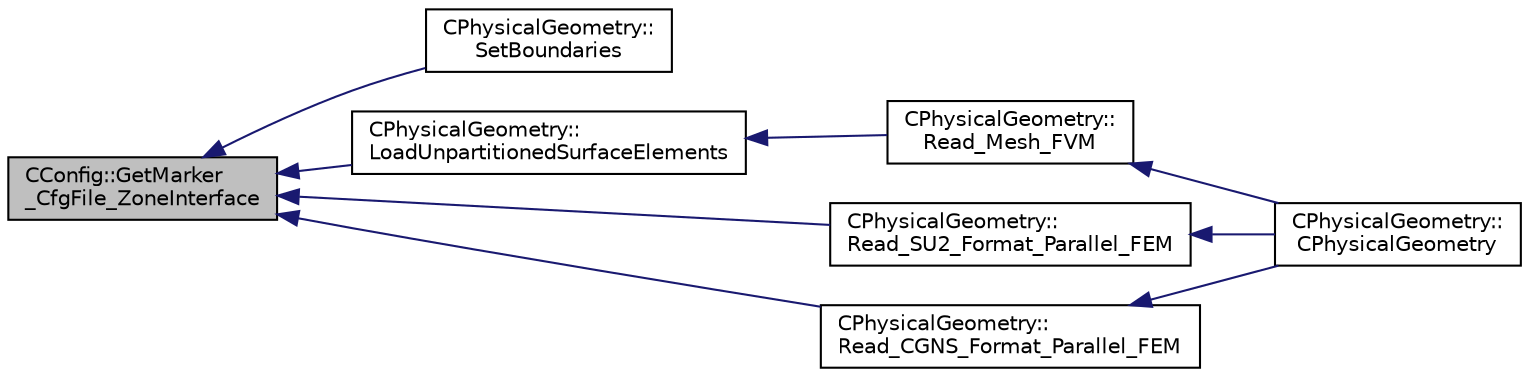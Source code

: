 digraph "CConfig::GetMarker_CfgFile_ZoneInterface"
{
  edge [fontname="Helvetica",fontsize="10",labelfontname="Helvetica",labelfontsize="10"];
  node [fontname="Helvetica",fontsize="10",shape=record];
  rankdir="LR";
  Node7271 [label="CConfig::GetMarker\l_CfgFile_ZoneInterface",height=0.2,width=0.4,color="black", fillcolor="grey75", style="filled", fontcolor="black"];
  Node7271 -> Node7272 [dir="back",color="midnightblue",fontsize="10",style="solid",fontname="Helvetica"];
  Node7272 [label="CPhysicalGeometry::\lSetBoundaries",height=0.2,width=0.4,color="black", fillcolor="white", style="filled",URL="$class_c_physical_geometry.html#a1350e4d05928db566e3d14fa5dc2587a",tooltip="Set the send receive boundaries of the grid. "];
  Node7271 -> Node7273 [dir="back",color="midnightblue",fontsize="10",style="solid",fontname="Helvetica"];
  Node7273 [label="CPhysicalGeometry::\lLoadUnpartitionedSurfaceElements",height=0.2,width=0.4,color="black", fillcolor="white", style="filled",URL="$class_c_physical_geometry.html#a23692062ec01893ef6b5ae53fcbbf022",tooltip="Loads the boundary elements (markers) from the mesh reader object into the primal element data struct..."];
  Node7273 -> Node7274 [dir="back",color="midnightblue",fontsize="10",style="solid",fontname="Helvetica"];
  Node7274 [label="CPhysicalGeometry::\lRead_Mesh_FVM",height=0.2,width=0.4,color="black", fillcolor="white", style="filled",URL="$class_c_physical_geometry.html#ad4096218a43c6a5ec4c56576c0c30e5b",tooltip="Reads the geometry of the grid and adjust the boundary conditions with the configuration file in para..."];
  Node7274 -> Node7275 [dir="back",color="midnightblue",fontsize="10",style="solid",fontname="Helvetica"];
  Node7275 [label="CPhysicalGeometry::\lCPhysicalGeometry",height=0.2,width=0.4,color="black", fillcolor="white", style="filled",URL="$class_c_physical_geometry.html#a075a737b341a64de5463ddd41096692e",tooltip="Reads the geometry of the grid and adjust the boundary conditions with the configuration file..."];
  Node7271 -> Node7276 [dir="back",color="midnightblue",fontsize="10",style="solid",fontname="Helvetica"];
  Node7276 [label="CPhysicalGeometry::\lRead_SU2_Format_Parallel_FEM",height=0.2,width=0.4,color="black", fillcolor="white", style="filled",URL="$class_c_physical_geometry.html#a8fb5c62d5c61dd689ea5d51d4f174831",tooltip="Reads for the FEM solver the geometry of the grid and adjust the boundary conditions with the configu..."];
  Node7276 -> Node7275 [dir="back",color="midnightblue",fontsize="10",style="solid",fontname="Helvetica"];
  Node7271 -> Node7277 [dir="back",color="midnightblue",fontsize="10",style="solid",fontname="Helvetica"];
  Node7277 [label="CPhysicalGeometry::\lRead_CGNS_Format_Parallel_FEM",height=0.2,width=0.4,color="black", fillcolor="white", style="filled",URL="$class_c_physical_geometry.html#a5fa5c4805d03646f8bfbf8622265f958",tooltip="Reads for the FEM solver the geometry of the grid and adjust the boundary conditions with the configu..."];
  Node7277 -> Node7275 [dir="back",color="midnightblue",fontsize="10",style="solid",fontname="Helvetica"];
}
